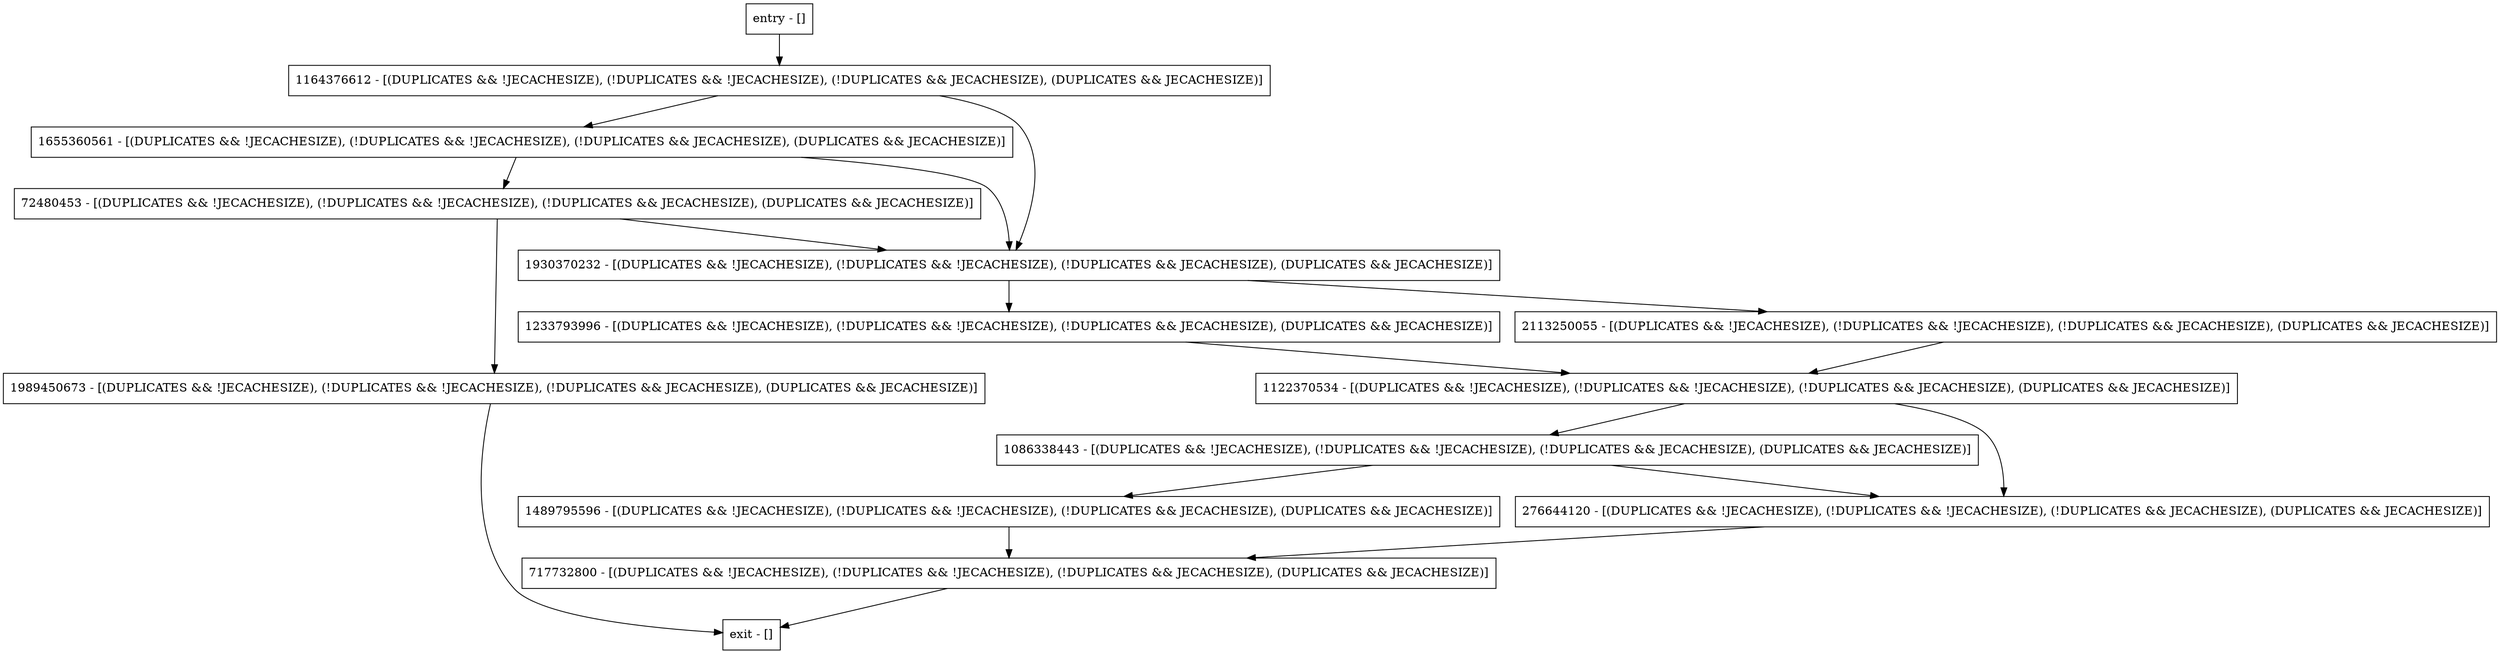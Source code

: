 digraph <init> {
node [shape=record];
1989450673 [label="1989450673 - [(DUPLICATES && !JECACHESIZE), (!DUPLICATES && !JECACHESIZE), (!DUPLICATES && JECACHESIZE), (DUPLICATES && JECACHESIZE)]"];
276644120 [label="276644120 - [(DUPLICATES && !JECACHESIZE), (!DUPLICATES && !JECACHESIZE), (!DUPLICATES && JECACHESIZE), (DUPLICATES && JECACHESIZE)]"];
entry [label="entry - []"];
exit [label="exit - []"];
1164376612 [label="1164376612 - [(DUPLICATES && !JECACHESIZE), (!DUPLICATES && !JECACHESIZE), (!DUPLICATES && JECACHESIZE), (DUPLICATES && JECACHESIZE)]"];
1489795596 [label="1489795596 - [(DUPLICATES && !JECACHESIZE), (!DUPLICATES && !JECACHESIZE), (!DUPLICATES && JECACHESIZE), (DUPLICATES && JECACHESIZE)]"];
1655360561 [label="1655360561 - [(DUPLICATES && !JECACHESIZE), (!DUPLICATES && !JECACHESIZE), (!DUPLICATES && JECACHESIZE), (DUPLICATES && JECACHESIZE)]"];
1122370534 [label="1122370534 - [(DUPLICATES && !JECACHESIZE), (!DUPLICATES && !JECACHESIZE), (!DUPLICATES && JECACHESIZE), (DUPLICATES && JECACHESIZE)]"];
2113250055 [label="2113250055 - [(DUPLICATES && !JECACHESIZE), (!DUPLICATES && !JECACHESIZE), (!DUPLICATES && JECACHESIZE), (DUPLICATES && JECACHESIZE)]"];
717732800 [label="717732800 - [(DUPLICATES && !JECACHESIZE), (!DUPLICATES && !JECACHESIZE), (!DUPLICATES && JECACHESIZE), (DUPLICATES && JECACHESIZE)]"];
1930370232 [label="1930370232 - [(DUPLICATES && !JECACHESIZE), (!DUPLICATES && !JECACHESIZE), (!DUPLICATES && JECACHESIZE), (DUPLICATES && JECACHESIZE)]"];
1233793996 [label="1233793996 - [(DUPLICATES && !JECACHESIZE), (!DUPLICATES && !JECACHESIZE), (!DUPLICATES && JECACHESIZE), (DUPLICATES && JECACHESIZE)]"];
1086338443 [label="1086338443 - [(DUPLICATES && !JECACHESIZE), (!DUPLICATES && !JECACHESIZE), (!DUPLICATES && JECACHESIZE), (DUPLICATES && JECACHESIZE)]"];
72480453 [label="72480453 - [(DUPLICATES && !JECACHESIZE), (!DUPLICATES && !JECACHESIZE), (!DUPLICATES && JECACHESIZE), (DUPLICATES && JECACHESIZE)]"];
entry;
exit;
1989450673 -> exit;
276644120 -> 717732800;
entry -> 1164376612;
1164376612 -> 1655360561;
1164376612 -> 1930370232;
1489795596 -> 717732800;
1655360561 -> 1930370232;
1655360561 -> 72480453;
1122370534 -> 276644120;
1122370534 -> 1086338443;
2113250055 -> 1122370534;
717732800 -> exit;
1930370232 -> 2113250055;
1930370232 -> 1233793996;
1233793996 -> 1122370534;
1086338443 -> 276644120;
1086338443 -> 1489795596;
72480453 -> 1989450673;
72480453 -> 1930370232;
}
